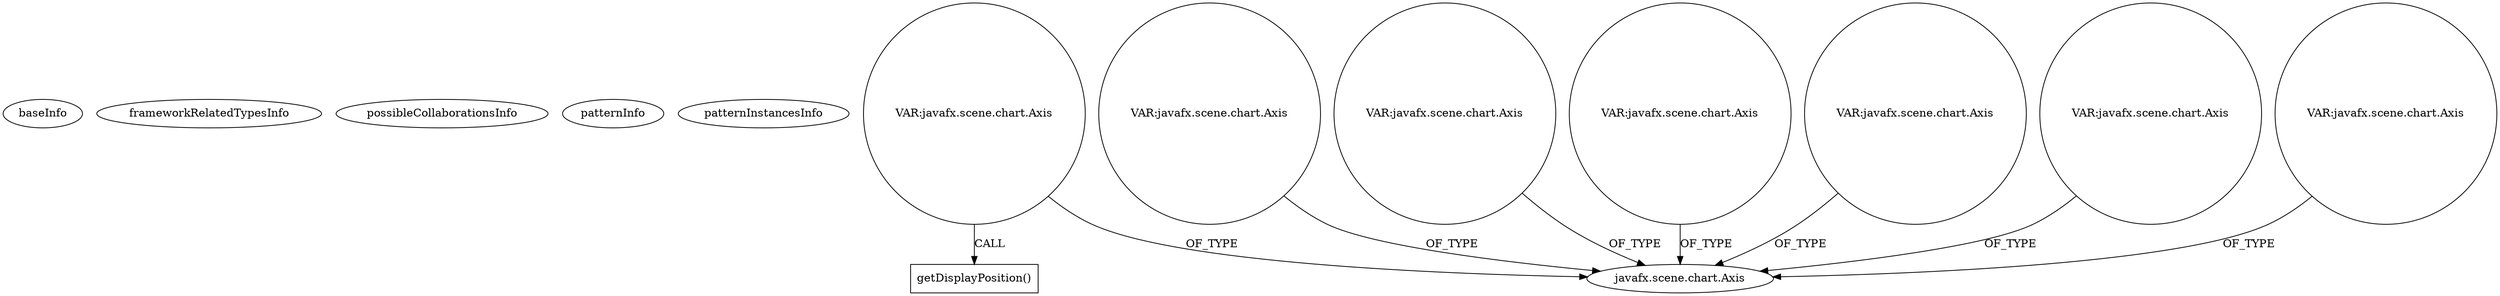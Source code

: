 digraph {
baseInfo[graphId=4344,category="pattern",isAnonymous=false,possibleRelation=false]
frameworkRelatedTypesInfo[]
possibleCollaborationsInfo[]
patternInfo[frequency=2.0,patternRootClient=null]
patternInstancesInfo[0="LichuanLu-ShunUI-FX~/LichuanLu-ShunUI-FX/ShunUI-FX-master/src/view/chart/StackedBarChart.java~StackedBarChart~811",1="TomaszKorecki-InvestorAssistant~/TomaszKorecki-InvestorAssistant/InvestorAssistant-master/Investor's assistant/src/investor/charts/CandleChart.java~CandleStickChart~1473"]
174[label="javafx.scene.chart.Axis",vertexType="FRAMEWORK_CLASS_TYPE",isFrameworkType=false]
301[label="VAR:javafx.scene.chart.Axis",vertexType="VARIABLE_EXPRESION",isFrameworkType=false,shape=circle]
270[label="VAR:javafx.scene.chart.Axis",vertexType="VARIABLE_EXPRESION",isFrameworkType=false,shape=circle]
256[label="VAR:javafx.scene.chart.Axis",vertexType="VARIABLE_EXPRESION",isFrameworkType=false,shape=circle]
263[label="VAR:javafx.scene.chart.Axis",vertexType="VARIABLE_EXPRESION",isFrameworkType=false,shape=circle]
296[label="VAR:javafx.scene.chart.Axis",vertexType="VARIABLE_EXPRESION",isFrameworkType=false,shape=circle]
189[label="VAR:javafx.scene.chart.Axis",vertexType="VARIABLE_EXPRESION",isFrameworkType=false,shape=circle]
542[label="VAR:javafx.scene.chart.Axis",vertexType="VARIABLE_EXPRESION",isFrameworkType=false,shape=circle]
264[label="getDisplayPosition()",vertexType="INSIDE_CALL",isFrameworkType=false,shape=box]
263->264[label="CALL"]
256->174[label="OF_TYPE"]
189->174[label="OF_TYPE"]
296->174[label="OF_TYPE"]
542->174[label="OF_TYPE"]
263->174[label="OF_TYPE"]
301->174[label="OF_TYPE"]
270->174[label="OF_TYPE"]
}
